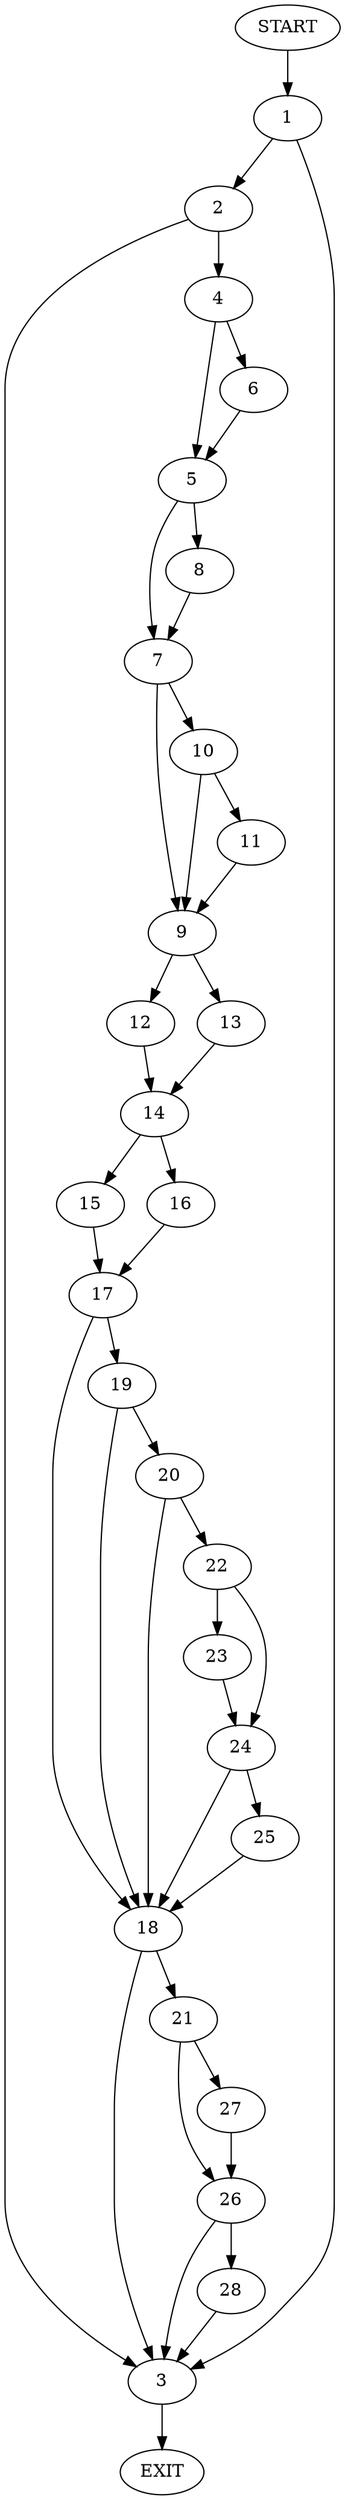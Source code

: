 digraph {
0 [label="START"]
29 [label="EXIT"]
0 -> 1
1 -> 2
1 -> 3
2 -> 4
2 -> 3
3 -> 29
4 -> 5
4 -> 6
5 -> 7
5 -> 8
6 -> 5
7 -> 9
7 -> 10
8 -> 7
10 -> 9
10 -> 11
9 -> 12
9 -> 13
11 -> 9
12 -> 14
13 -> 14
14 -> 15
14 -> 16
15 -> 17
16 -> 17
17 -> 18
17 -> 19
19 -> 18
19 -> 20
18 -> 21
18 -> 3
20 -> 18
20 -> 22
22 -> 23
22 -> 24
23 -> 24
24 -> 25
24 -> 18
25 -> 18
21 -> 26
21 -> 27
27 -> 26
26 -> 28
26 -> 3
28 -> 3
}
